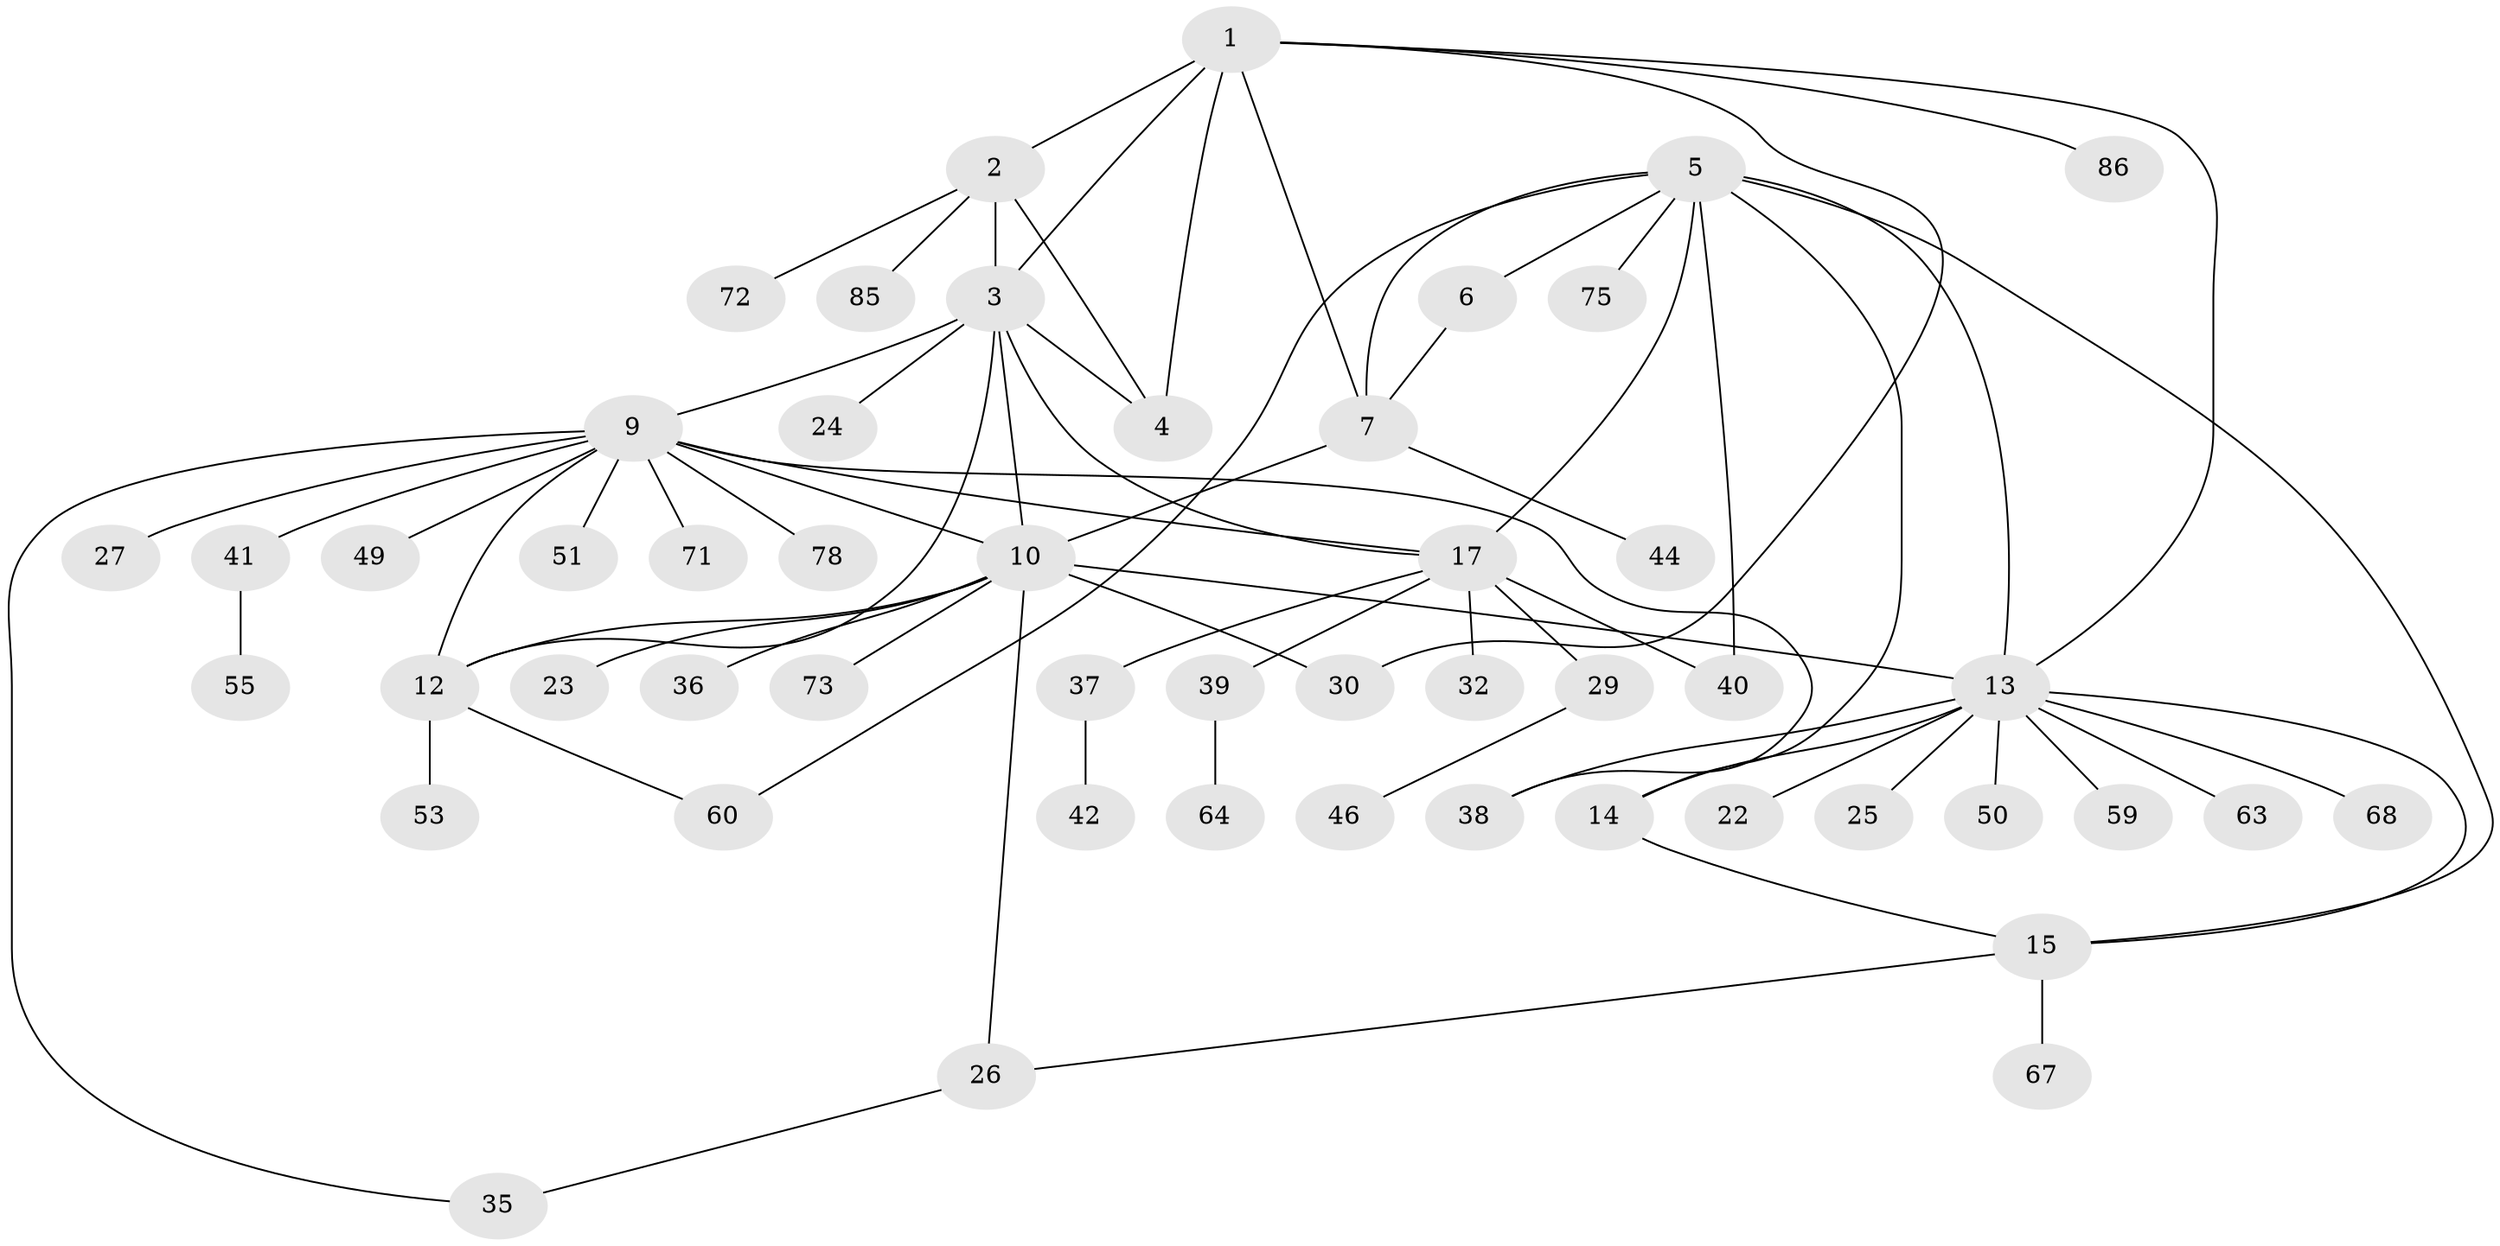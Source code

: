 // original degree distribution, {7: 0.046511627906976744, 5: 0.06976744186046512, 8: 0.011627906976744186, 3: 0.06976744186046512, 12: 0.011627906976744186, 10: 0.011627906976744186, 6: 0.023255813953488372, 13: 0.011627906976744186, 9: 0.011627906976744186, 4: 0.023255813953488372, 1: 0.5348837209302325, 2: 0.1744186046511628}
// Generated by graph-tools (version 1.1) at 2025/19/03/04/25 18:19:28]
// undirected, 51 vertices, 71 edges
graph export_dot {
graph [start="1"]
  node [color=gray90,style=filled];
  1;
  2;
  3 [super="+28+11"];
  4 [super="+33+56"];
  5 [super="+20+16"];
  6;
  7 [super="+8+77+84"];
  9;
  10;
  12;
  13 [super="+21"];
  14;
  15;
  17 [super="+19+18+76+83"];
  22 [super="+66+47"];
  23;
  24;
  25;
  26 [super="+34"];
  27;
  29;
  30 [super="+81"];
  32;
  35;
  36;
  37 [super="+61"];
  38 [super="+52"];
  39;
  40;
  41;
  42 [super="+45"];
  44 [super="+82"];
  46;
  49;
  50 [super="+69"];
  51;
  53;
  55 [super="+57"];
  59;
  60;
  63;
  64;
  67;
  68;
  71;
  72;
  73;
  75;
  78;
  85;
  86;
  1 -- 2;
  1 -- 3;
  1 -- 4;
  1 -- 7;
  1 -- 13;
  1 -- 30;
  1 -- 86;
  2 -- 3;
  2 -- 4;
  2 -- 72;
  2 -- 85;
  3 -- 4;
  3 -- 17;
  3 -- 24;
  3 -- 9;
  3 -- 10;
  3 -- 12;
  5 -- 6;
  5 -- 7 [weight=2];
  5 -- 40;
  5 -- 60;
  5 -- 75;
  5 -- 17 [weight=3];
  5 -- 13 [weight=2];
  5 -- 14;
  5 -- 15;
  6 -- 7 [weight=2];
  7 -- 10;
  7 -- 44;
  9 -- 10;
  9 -- 12;
  9 -- 17;
  9 -- 27;
  9 -- 35;
  9 -- 38;
  9 -- 41;
  9 -- 49;
  9 -- 51;
  9 -- 71;
  9 -- 78;
  10 -- 12;
  10 -- 13;
  10 -- 23;
  10 -- 36;
  10 -- 73;
  10 -- 26;
  10 -- 30;
  12 -- 53;
  12 -- 60;
  13 -- 14;
  13 -- 15;
  13 -- 22;
  13 -- 25;
  13 -- 50;
  13 -- 59;
  13 -- 63;
  13 -- 38;
  13 -- 68;
  14 -- 15;
  15 -- 26;
  15 -- 67;
  17 -- 37;
  17 -- 39;
  17 -- 40;
  17 -- 32;
  17 -- 29;
  26 -- 35;
  29 -- 46;
  37 -- 42;
  39 -- 64;
  41 -- 55;
}
